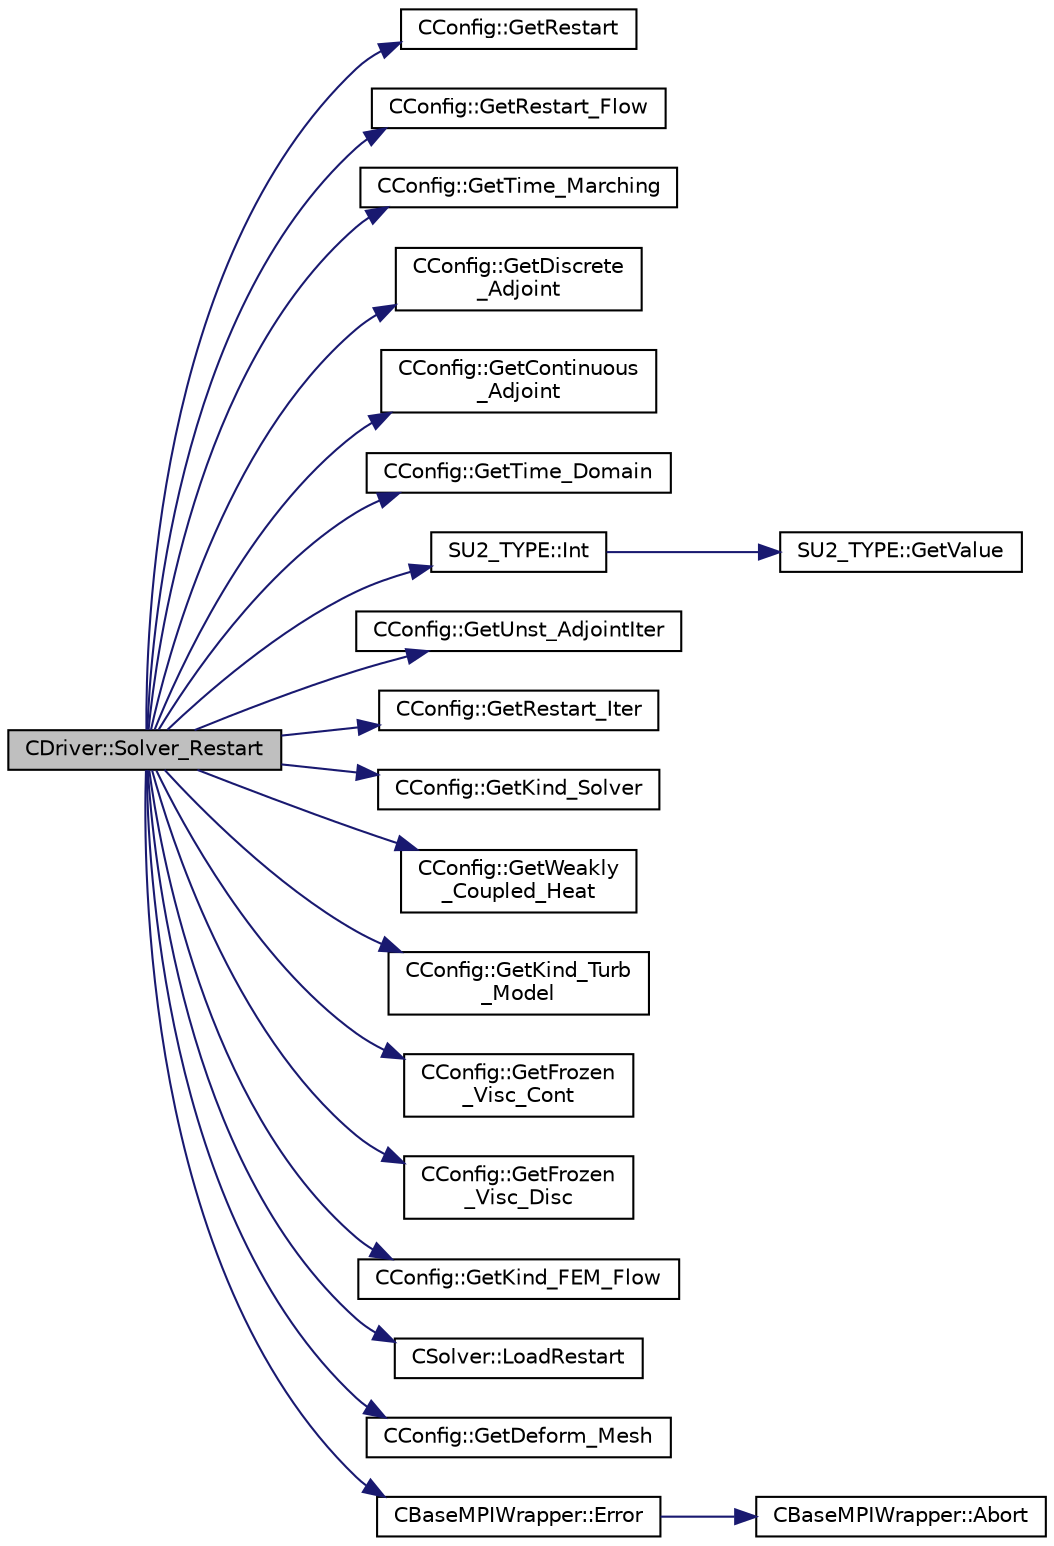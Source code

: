 digraph "CDriver::Solver_Restart"
{
  edge [fontname="Helvetica",fontsize="10",labelfontname="Helvetica",labelfontsize="10"];
  node [fontname="Helvetica",fontsize="10",shape=record];
  rankdir="LR";
  Node1999 [label="CDriver::Solver_Restart",height=0.2,width=0.4,color="black", fillcolor="grey75", style="filled", fontcolor="black"];
  Node1999 -> Node2000 [color="midnightblue",fontsize="10",style="solid",fontname="Helvetica"];
  Node2000 [label="CConfig::GetRestart",height=0.2,width=0.4,color="black", fillcolor="white", style="filled",URL="$class_c_config.html#ae2c8a1c09ca98735256b4ed53642ada5",tooltip="Provides the restart information. "];
  Node1999 -> Node2001 [color="midnightblue",fontsize="10",style="solid",fontname="Helvetica"];
  Node2001 [label="CConfig::GetRestart_Flow",height=0.2,width=0.4,color="black", fillcolor="white", style="filled",URL="$class_c_config.html#a1d6062b05bfbe6e40564b6a92ec69bb7",tooltip="For some problems like adjoint or the linearized equations it is necessary to restart the flow soluti..."];
  Node1999 -> Node2002 [color="midnightblue",fontsize="10",style="solid",fontname="Helvetica"];
  Node2002 [label="CConfig::GetTime_Marching",height=0.2,width=0.4,color="black", fillcolor="white", style="filled",URL="$class_c_config.html#a864d499ce740184803607801c47abda7",tooltip="Provides information about the time integration, and change the write in the output files information..."];
  Node1999 -> Node2003 [color="midnightblue",fontsize="10",style="solid",fontname="Helvetica"];
  Node2003 [label="CConfig::GetDiscrete\l_Adjoint",height=0.2,width=0.4,color="black", fillcolor="white", style="filled",URL="$class_c_config.html#abe9f117dab934d76e518a9e8e40b142a",tooltip="Get the indicator whether we are solving an discrete adjoint problem. "];
  Node1999 -> Node2004 [color="midnightblue",fontsize="10",style="solid",fontname="Helvetica"];
  Node2004 [label="CConfig::GetContinuous\l_Adjoint",height=0.2,width=0.4,color="black", fillcolor="white", style="filled",URL="$class_c_config.html#a2917fd8eeb6a8bf275a3fc351aac2a5e",tooltip="Determines if problem is adjoint. "];
  Node1999 -> Node2005 [color="midnightblue",fontsize="10",style="solid",fontname="Helvetica"];
  Node2005 [label="CConfig::GetTime_Domain",height=0.2,width=0.4,color="black", fillcolor="white", style="filled",URL="$class_c_config.html#a6a11350b3c8d7577318be43cda6f7292",tooltip="Check if the multizone problem is solved for time domain. "];
  Node1999 -> Node2006 [color="midnightblue",fontsize="10",style="solid",fontname="Helvetica"];
  Node2006 [label="SU2_TYPE::Int",height=0.2,width=0.4,color="black", fillcolor="white", style="filled",URL="$namespace_s_u2___t_y_p_e.html#a6b48817766d8a6486caa2807a52f6bae",tooltip="Casts the primitive value to int (uses GetValue, already implemented for each type). "];
  Node2006 -> Node2007 [color="midnightblue",fontsize="10",style="solid",fontname="Helvetica"];
  Node2007 [label="SU2_TYPE::GetValue",height=0.2,width=0.4,color="black", fillcolor="white", style="filled",URL="$namespace_s_u2___t_y_p_e.html#a0ed43473f5a450ce028d088427bf10cb",tooltip="Get the (primitive) value of the datatype (needs to be implemented for each new type). "];
  Node1999 -> Node2008 [color="midnightblue",fontsize="10",style="solid",fontname="Helvetica"];
  Node2008 [label="CConfig::GetUnst_AdjointIter",height=0.2,width=0.4,color="black", fillcolor="white", style="filled",URL="$class_c_config.html#a0dda5dcef870c183c63bf38332c318e0",tooltip="Get the starting direct iteration number for the unsteady adjoint (reverse time integration). "];
  Node1999 -> Node2009 [color="midnightblue",fontsize="10",style="solid",fontname="Helvetica"];
  Node2009 [label="CConfig::GetRestart_Iter",height=0.2,width=0.4,color="black", fillcolor="white", style="filled",URL="$class_c_config.html#adc13797fe94c17845a382dc34f706cfb",tooltip="Get the restart iteration. "];
  Node1999 -> Node2010 [color="midnightblue",fontsize="10",style="solid",fontname="Helvetica"];
  Node2010 [label="CConfig::GetKind_Solver",height=0.2,width=0.4,color="black", fillcolor="white", style="filled",URL="$class_c_config.html#a0e2628fc803f14ec6179427ee02e8655",tooltip="Governing equations of the flow (it can be different from the run time equation). ..."];
  Node1999 -> Node2011 [color="midnightblue",fontsize="10",style="solid",fontname="Helvetica"];
  Node2011 [label="CConfig::GetWeakly\l_Coupled_Heat",height=0.2,width=0.4,color="black", fillcolor="white", style="filled",URL="$class_c_config.html#adb13f6471b2c0bbef919ae9d8fe95f68",tooltip="Get the heat equation. "];
  Node1999 -> Node2012 [color="midnightblue",fontsize="10",style="solid",fontname="Helvetica"];
  Node2012 [label="CConfig::GetKind_Turb\l_Model",height=0.2,width=0.4,color="black", fillcolor="white", style="filled",URL="$class_c_config.html#a40aaed07fc5844d505d2c0b7076594d7",tooltip="Get the kind of the turbulence model. "];
  Node1999 -> Node2013 [color="midnightblue",fontsize="10",style="solid",fontname="Helvetica"];
  Node2013 [label="CConfig::GetFrozen\l_Visc_Cont",height=0.2,width=0.4,color="black", fillcolor="white", style="filled",URL="$class_c_config.html#aec67dda6436453412e8647ee6879108b",tooltip="Provides information about the way in which the turbulence will be treated by the cont..."];
  Node1999 -> Node2014 [color="midnightblue",fontsize="10",style="solid",fontname="Helvetica"];
  Node2014 [label="CConfig::GetFrozen\l_Visc_Disc",height=0.2,width=0.4,color="black", fillcolor="white", style="filled",URL="$class_c_config.html#adb146862f57545364350419287581bbc",tooltip="Provides information about the way in which the turbulence will be treated by the disc..."];
  Node1999 -> Node2015 [color="midnightblue",fontsize="10",style="solid",fontname="Helvetica"];
  Node2015 [label="CConfig::GetKind_FEM_Flow",height=0.2,width=0.4,color="black", fillcolor="white", style="filled",URL="$class_c_config.html#ab420f3ec3444474e653d0788025e3f86",tooltip="Get the kind of finite element convective numerical scheme for the flow equations. "];
  Node1999 -> Node2016 [color="midnightblue",fontsize="10",style="solid",fontname="Helvetica"];
  Node2016 [label="CSolver::LoadRestart",height=0.2,width=0.4,color="black", fillcolor="white", style="filled",URL="$class_c_solver.html#a61c87a4ff51926361e18797c49204e72",tooltip="A virtual member. "];
  Node1999 -> Node2017 [color="midnightblue",fontsize="10",style="solid",fontname="Helvetica"];
  Node2017 [label="CConfig::GetDeform_Mesh",height=0.2,width=0.4,color="black", fillcolor="white", style="filled",URL="$class_c_config.html#ab43e0c11962342e0026903eb68c44417",tooltip="Get information about whether the mesh will be deformed using pseudo linear elasticity. "];
  Node1999 -> Node2018 [color="midnightblue",fontsize="10",style="solid",fontname="Helvetica"];
  Node2018 [label="CBaseMPIWrapper::Error",height=0.2,width=0.4,color="black", fillcolor="white", style="filled",URL="$class_c_base_m_p_i_wrapper.html#a04457c47629bda56704e6a8804833eeb"];
  Node2018 -> Node2019 [color="midnightblue",fontsize="10",style="solid",fontname="Helvetica"];
  Node2019 [label="CBaseMPIWrapper::Abort",height=0.2,width=0.4,color="black", fillcolor="white", style="filled",URL="$class_c_base_m_p_i_wrapper.html#a21ef5681e2acb532d345e9bab173ef07"];
}
